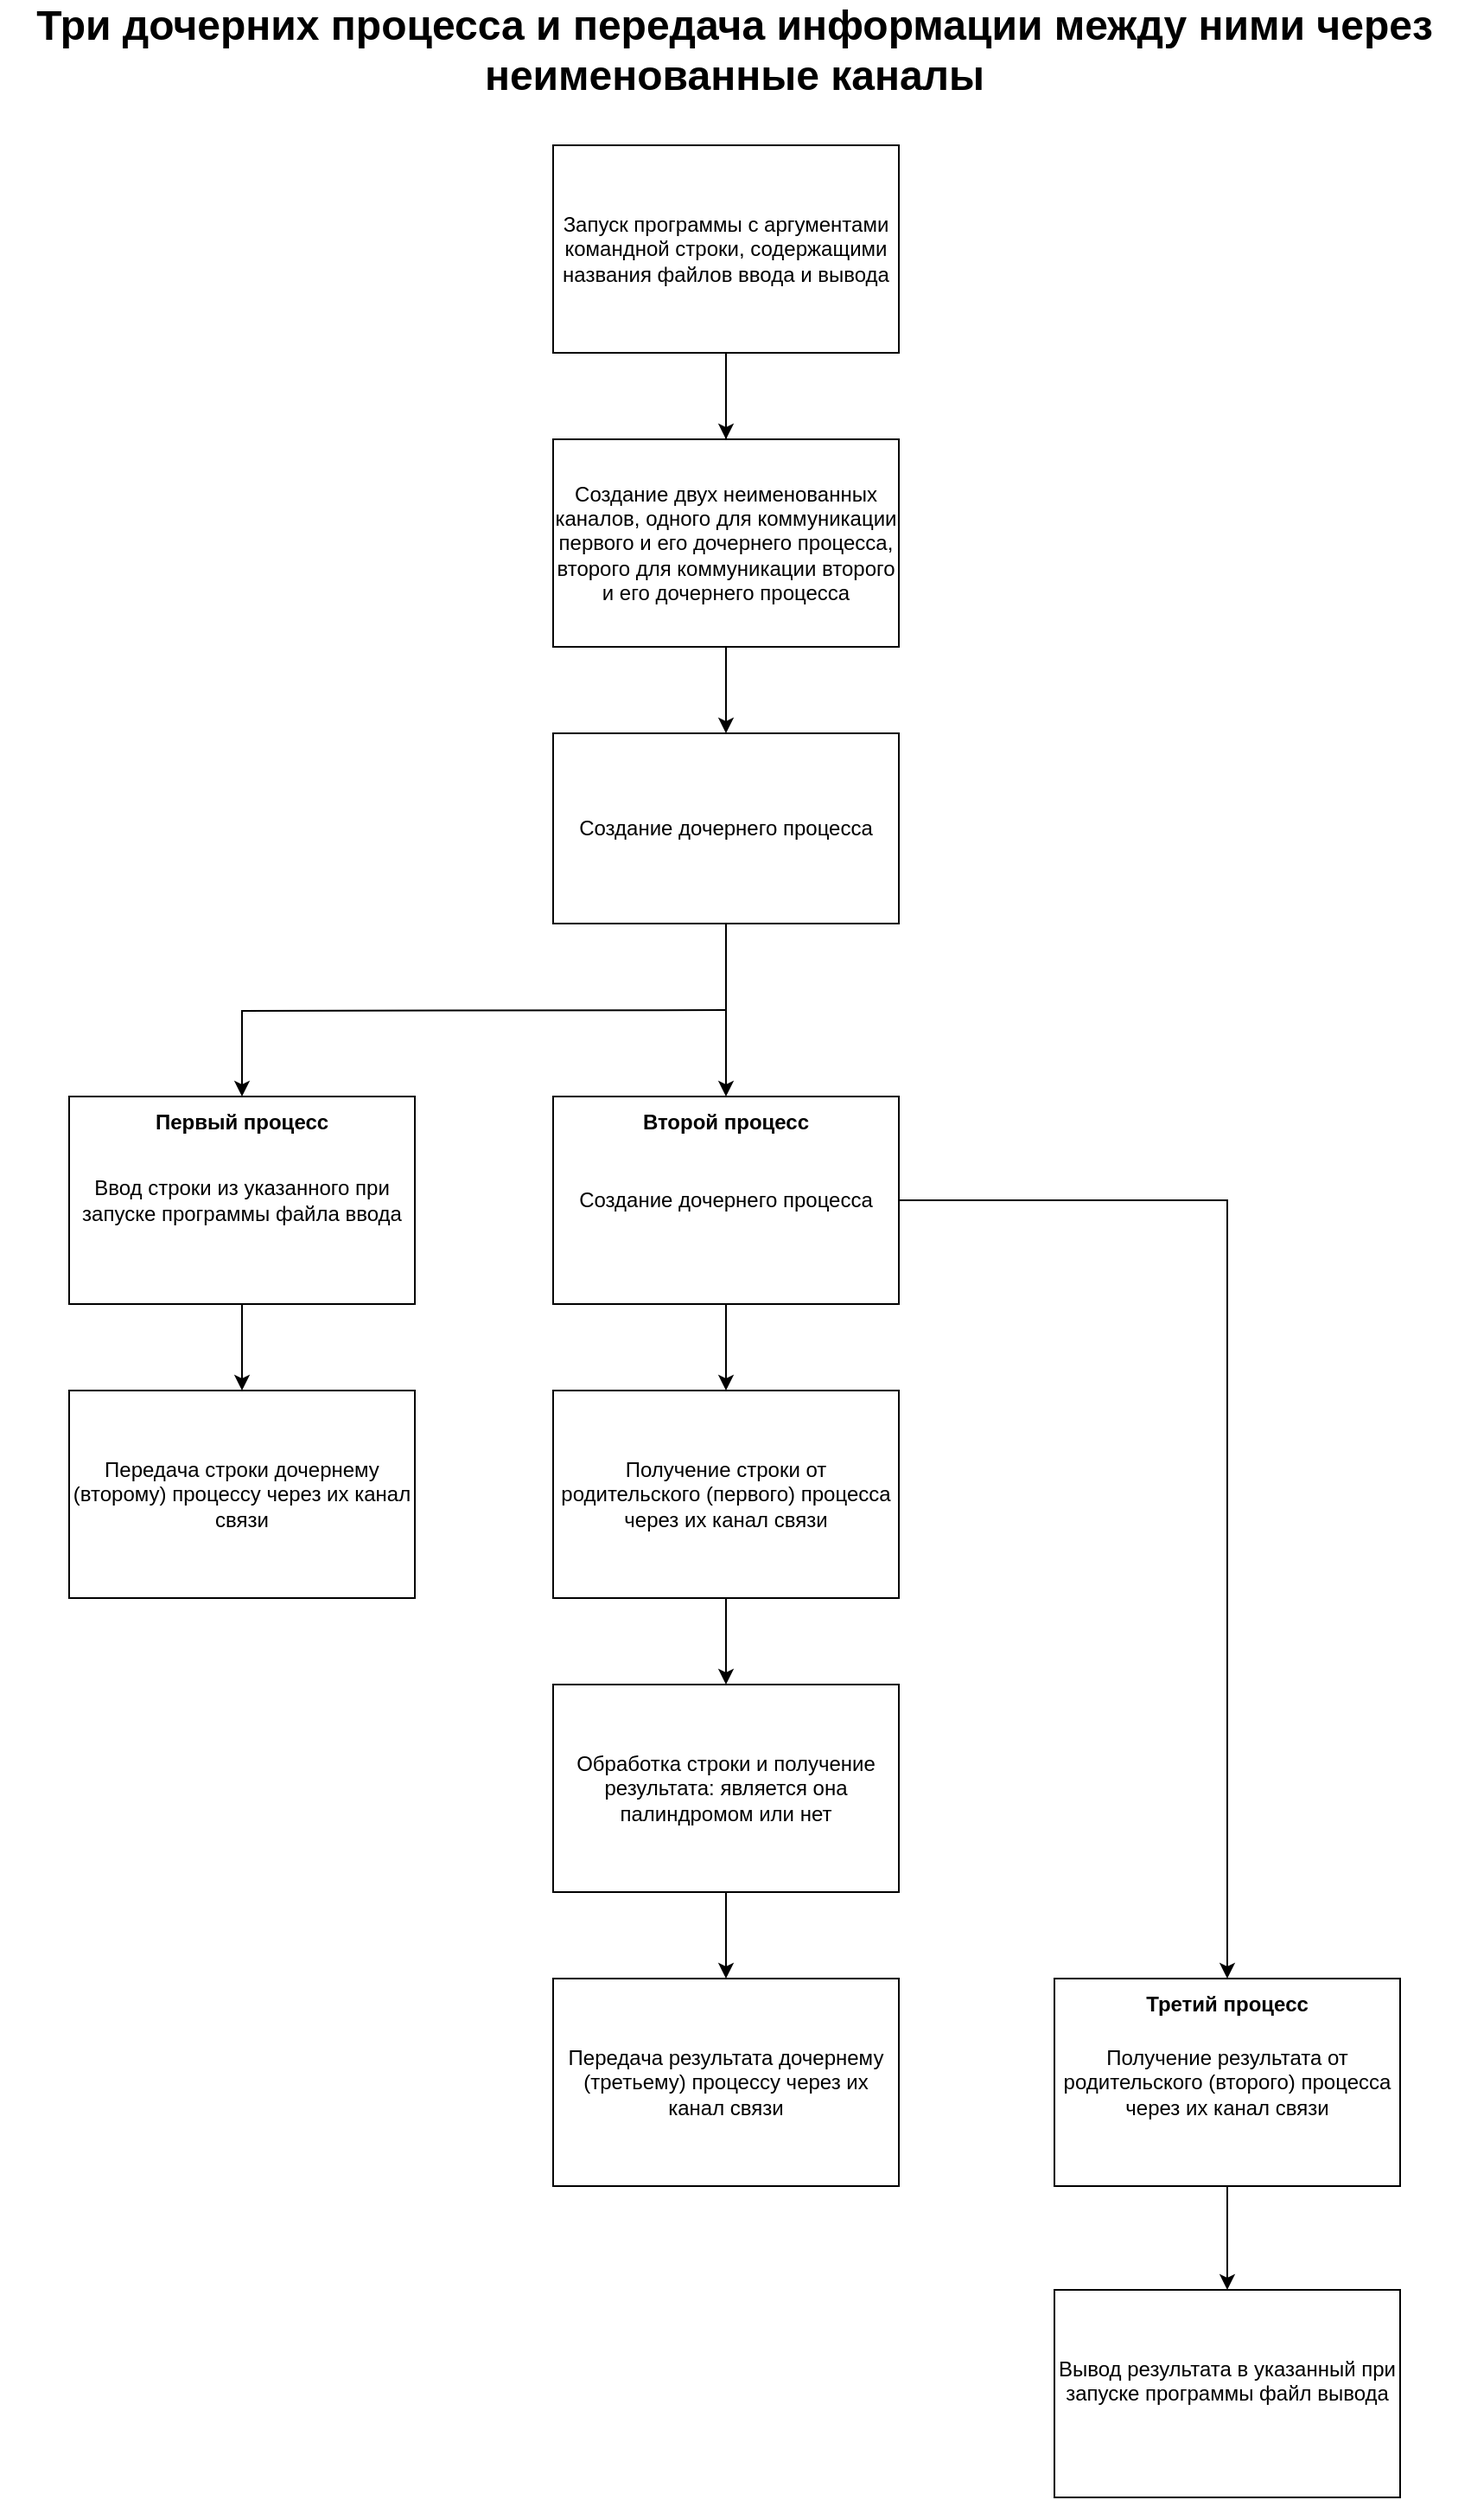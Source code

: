 <mxfile version="20.8.23" type="device"><diagram name="Page-1" id="AhbKG-8US44QilPmL90v"><mxGraphModel dx="1360" dy="795" grid="1" gridSize="10" guides="1" tooltips="1" connect="1" arrows="1" fold="1" page="1" pageScale="1" pageWidth="850" pageHeight="1100" background="#FFFFFF" math="0" shadow="0"><root><mxCell id="0"/><mxCell id="1" parent="0"/><mxCell id="0KS9gUDx6JuKyA8XAG5w-5" style="edgeStyle=none;rounded=0;orthogonalLoop=1;jettySize=auto;html=1;exitX=0.5;exitY=1;exitDx=0;exitDy=0;entryX=0.5;entryY=0;entryDx=0;entryDy=0;fontSize=24;" edge="1" parent="1" source="0KS9gUDx6JuKyA8XAG5w-1" target="0KS9gUDx6JuKyA8XAG5w-4"><mxGeometry relative="1" as="geometry"/></mxCell><mxCell id="0KS9gUDx6JuKyA8XAG5w-8" style="edgeStyle=none;rounded=0;orthogonalLoop=1;jettySize=auto;html=1;exitX=0.5;exitY=1;exitDx=0;exitDy=0;entryX=0.5;entryY=0;entryDx=0;entryDy=0;fontSize=24;" edge="1" parent="1" source="0KS9gUDx6JuKyA8XAG5w-1" target="0KS9gUDx6JuKyA8XAG5w-7"><mxGeometry relative="1" as="geometry"/></mxCell><mxCell id="0KS9gUDx6JuKyA8XAG5w-1" value="Запуск программы с аргументами командной строки, содержащими названия файлов ввода и вывода" style="rounded=0;whiteSpace=wrap;html=1;" vertex="1" parent="1"><mxGeometry x="320" y="120" width="200" height="120" as="geometry"/></mxCell><mxCell id="0KS9gUDx6JuKyA8XAG5w-3" value="Три дочерних процесса и передача информации между ними через неименованные каналы" style="text;html=1;strokeColor=none;fillColor=none;align=center;verticalAlign=middle;whiteSpace=wrap;rounded=0;fontSize=24;fontStyle=1" vertex="1" parent="1"><mxGeometry y="50" width="850" height="30" as="geometry"/></mxCell><mxCell id="0KS9gUDx6JuKyA8XAG5w-21" style="edgeStyle=none;rounded=0;orthogonalLoop=1;jettySize=auto;html=1;entryX=0.5;entryY=0;entryDx=0;entryDy=0;fontSize=12;" edge="1" parent="1" source="0KS9gUDx6JuKyA8XAG5w-4" target="0KS9gUDx6JuKyA8XAG5w-18"><mxGeometry relative="1" as="geometry"/></mxCell><mxCell id="0KS9gUDx6JuKyA8XAG5w-4" value="Создание дочернего процесса" style="rounded=0;whiteSpace=wrap;html=1;" vertex="1" parent="1"><mxGeometry x="320" y="460" width="200" height="110" as="geometry"/></mxCell><mxCell id="0KS9gUDx6JuKyA8XAG5w-17" style="edgeStyle=none;rounded=0;orthogonalLoop=1;jettySize=auto;html=1;exitX=0.5;exitY=1;exitDx=0;exitDy=0;entryX=0.5;entryY=0;entryDx=0;entryDy=0;fontSize=12;" edge="1" parent="1" source="0KS9gUDx6JuKyA8XAG5w-6" target="0KS9gUDx6JuKyA8XAG5w-16"><mxGeometry relative="1" as="geometry"/></mxCell><mxCell id="0KS9gUDx6JuKyA8XAG5w-6" value="Ввод строки из указанного при запуске программы файла ввода" style="rounded=0;whiteSpace=wrap;html=1;" vertex="1" parent="1"><mxGeometry x="40" y="670" width="200" height="120" as="geometry"/></mxCell><mxCell id="0KS9gUDx6JuKyA8XAG5w-7" value="&lt;div&gt;Создание двух неименованных каналов, одного для коммуникации первого и его дочернего процесса,&lt;/div&gt;&lt;div&gt;второго для коммуникации второго и его дочернего процесса&lt;br&gt;&lt;/div&gt;" style="rounded=0;whiteSpace=wrap;html=1;" vertex="1" parent="1"><mxGeometry x="320" y="290" width="200" height="120" as="geometry"/></mxCell><mxCell id="0KS9gUDx6JuKyA8XAG5w-9" style="edgeStyle=orthogonalEdgeStyle;rounded=0;orthogonalLoop=1;jettySize=auto;html=1;exitX=0.5;exitY=1;exitDx=0;exitDy=0;fontSize=24;startArrow=none;" edge="1" parent="1" target="0KS9gUDx6JuKyA8XAG5w-6"><mxGeometry relative="1" as="geometry"><mxPoint x="420" y="620" as="sourcePoint"/></mxGeometry></mxCell><mxCell id="0KS9gUDx6JuKyA8XAG5w-12" value="&lt;div&gt;Первый процесс&lt;/div&gt;" style="text;html=1;strokeColor=none;fillColor=none;align=center;verticalAlign=middle;whiteSpace=wrap;rounded=0;fontSize=12;fontStyle=1" vertex="1" parent="1"><mxGeometry x="85" y="670" width="110" height="30" as="geometry"/></mxCell><mxCell id="0KS9gUDx6JuKyA8XAG5w-13" value="" style="edgeStyle=orthogonalEdgeStyle;rounded=0;orthogonalLoop=1;jettySize=auto;html=1;exitX=0.5;exitY=1;exitDx=0;exitDy=0;fontSize=24;endArrow=none;" edge="1" parent="1" source="0KS9gUDx6JuKyA8XAG5w-4"><mxGeometry relative="1" as="geometry"><mxPoint x="420" y="580" as="sourcePoint"/><mxPoint x="420" y="590" as="targetPoint"/></mxGeometry></mxCell><mxCell id="0KS9gUDx6JuKyA8XAG5w-24" style="edgeStyle=none;rounded=0;orthogonalLoop=1;jettySize=auto;html=1;entryX=0.5;entryY=0;entryDx=0;entryDy=0;fontSize=12;" edge="1" parent="1" source="0KS9gUDx6JuKyA8XAG5w-15" target="0KS9gUDx6JuKyA8XAG5w-23"><mxGeometry relative="1" as="geometry"/></mxCell><mxCell id="0KS9gUDx6JuKyA8XAG5w-30" style="edgeStyle=orthogonalEdgeStyle;rounded=0;orthogonalLoop=1;jettySize=auto;html=1;exitX=1;exitY=0.5;exitDx=0;exitDy=0;fontSize=12;" edge="1" parent="1" source="0KS9gUDx6JuKyA8XAG5w-15" target="0KS9gUDx6JuKyA8XAG5w-19"><mxGeometry relative="1" as="geometry"/></mxCell><mxCell id="0KS9gUDx6JuKyA8XAG5w-15" value="Создание дочернего процесса" style="rounded=0;whiteSpace=wrap;html=1;" vertex="1" parent="1"><mxGeometry x="320" y="670" width="200" height="120" as="geometry"/></mxCell><mxCell id="0KS9gUDx6JuKyA8XAG5w-16" value="Передача строки дочернему (второму) процессу через их канал связи" style="rounded=0;whiteSpace=wrap;html=1;" vertex="1" parent="1"><mxGeometry x="40" y="840" width="200" height="120" as="geometry"/></mxCell><mxCell id="0KS9gUDx6JuKyA8XAG5w-18" value="&lt;div&gt;Второй процесс&lt;br&gt;&lt;/div&gt;" style="text;html=1;strokeColor=none;fillColor=none;align=center;verticalAlign=middle;whiteSpace=wrap;rounded=0;fontSize=12;fontStyle=1" vertex="1" parent="1"><mxGeometry x="365" y="670" width="110" height="30" as="geometry"/></mxCell><mxCell id="0KS9gUDx6JuKyA8XAG5w-32" style="edgeStyle=none;rounded=0;orthogonalLoop=1;jettySize=auto;html=1;exitX=0.5;exitY=1;exitDx=0;exitDy=0;fontSize=12;" edge="1" parent="1" source="0KS9gUDx6JuKyA8XAG5w-19" target="0KS9gUDx6JuKyA8XAG5w-31"><mxGeometry relative="1" as="geometry"/></mxCell><mxCell id="0KS9gUDx6JuKyA8XAG5w-19" value="Получение результата от родительского (второго) процесса через их канал связи" style="rounded=0;whiteSpace=wrap;html=1;" vertex="1" parent="1"><mxGeometry x="610" y="1180" width="200" height="120" as="geometry"/></mxCell><mxCell id="0KS9gUDx6JuKyA8XAG5w-27" style="edgeStyle=none;rounded=0;orthogonalLoop=1;jettySize=auto;html=1;exitX=0.5;exitY=1;exitDx=0;exitDy=0;entryX=0.5;entryY=0;entryDx=0;entryDy=0;fontSize=12;" edge="1" parent="1" source="0KS9gUDx6JuKyA8XAG5w-23" target="0KS9gUDx6JuKyA8XAG5w-26"><mxGeometry relative="1" as="geometry"/></mxCell><mxCell id="0KS9gUDx6JuKyA8XAG5w-23" value="Получение строки от родительского (первого) процесса через их канал связи" style="rounded=0;whiteSpace=wrap;html=1;" vertex="1" parent="1"><mxGeometry x="320" y="840" width="200" height="120" as="geometry"/></mxCell><mxCell id="0KS9gUDx6JuKyA8XAG5w-25" value="&lt;div&gt;Третий процесс&lt;br&gt;&lt;/div&gt;" style="text;html=1;strokeColor=none;fillColor=none;align=center;verticalAlign=middle;whiteSpace=wrap;rounded=0;fontSize=12;fontStyle=1" vertex="1" parent="1"><mxGeometry x="655" y="1180" width="110" height="30" as="geometry"/></mxCell><mxCell id="0KS9gUDx6JuKyA8XAG5w-29" style="edgeStyle=none;rounded=0;orthogonalLoop=1;jettySize=auto;html=1;exitX=0.5;exitY=1;exitDx=0;exitDy=0;entryX=0.5;entryY=0;entryDx=0;entryDy=0;fontSize=12;" edge="1" parent="1" source="0KS9gUDx6JuKyA8XAG5w-26" target="0KS9gUDx6JuKyA8XAG5w-28"><mxGeometry relative="1" as="geometry"/></mxCell><mxCell id="0KS9gUDx6JuKyA8XAG5w-26" value="Обработка строки и получение результата: является она палиндромом или нет" style="rounded=0;whiteSpace=wrap;html=1;" vertex="1" parent="1"><mxGeometry x="320" y="1010" width="200" height="120" as="geometry"/></mxCell><mxCell id="0KS9gUDx6JuKyA8XAG5w-28" value="Передача результата дочернему (третьему) процессу через их канал связи" style="rounded=0;whiteSpace=wrap;html=1;" vertex="1" parent="1"><mxGeometry x="320" y="1180" width="200" height="120" as="geometry"/></mxCell><mxCell id="0KS9gUDx6JuKyA8XAG5w-31" value="&lt;div&gt;Вывод результата в указанный при запуске программы файл вывода&lt;br&gt;&lt;/div&gt;&lt;div&gt;&lt;br&gt;&lt;/div&gt;" style="rounded=0;whiteSpace=wrap;html=1;" vertex="1" parent="1"><mxGeometry x="610" y="1360" width="200" height="120" as="geometry"/></mxCell></root></mxGraphModel></diagram></mxfile>